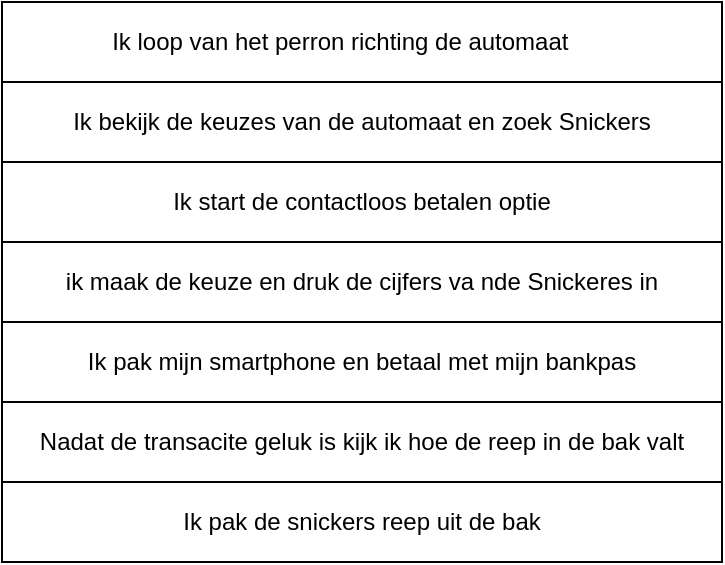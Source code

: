 <mxfile>
    <diagram id="PfRoZrBP7EvUt3IAHAfU" name="Page-1">
        <mxGraphModel dx="734" dy="1735" grid="1" gridSize="10" guides="1" tooltips="1" connect="1" arrows="1" fold="1" page="1" pageScale="1" pageWidth="827" pageHeight="1169" math="0" shadow="0">
            <root>
                <mxCell id="0"/>
                <mxCell id="1" parent="0"/>
                <mxCell id="2" value="&lt;p class=&quot;MsoListParagraph&quot; style=&quot;text-indent: -18.0pt&quot;&gt;&lt;span style=&quot;font-family: &amp;#34;symbol&amp;#34;&quot;&gt;&lt;span style=&quot;font-stretch: normal ; font-size: 7pt ; line-height: normal ; font-family: &amp;#34;times new roman&amp;#34;&quot;&gt;&amp;nbsp;&lt;/span&gt;&lt;/span&gt;Ik loop van het perron richting de automaat&lt;/p&gt;" style="rounded=0;whiteSpace=wrap;html=1;" vertex="1" parent="1">
                    <mxGeometry x="120" y="-560" width="360" height="40" as="geometry"/>
                </mxCell>
                <mxCell id="3" value="Ik bekijk de keuzes van de automaat en zoek Snickers" style="rounded=0;whiteSpace=wrap;html=1;" vertex="1" parent="1">
                    <mxGeometry x="120" y="-520" width="360" height="40" as="geometry"/>
                </mxCell>
                <mxCell id="4" value="Ik start de contactloos betalen optie" style="rounded=0;whiteSpace=wrap;html=1;" vertex="1" parent="1">
                    <mxGeometry x="120" y="-480" width="360" height="40" as="geometry"/>
                </mxCell>
                <mxCell id="5" value="ik maak de keuze en druk de cijfers va nde Snickeres in" style="rounded=0;whiteSpace=wrap;html=1;" vertex="1" parent="1">
                    <mxGeometry x="120" y="-440" width="360" height="40" as="geometry"/>
                </mxCell>
                <mxCell id="6" value="Ik pak mijn smartphone en betaal met mijn bankpas" style="rounded=0;whiteSpace=wrap;html=1;" vertex="1" parent="1">
                    <mxGeometry x="120" y="-400" width="360" height="40" as="geometry"/>
                </mxCell>
                <mxCell id="7" value="Nadat de transacite geluk is kijk ik hoe de reep in de bak valt" style="rounded=0;whiteSpace=wrap;html=1;" vertex="1" parent="1">
                    <mxGeometry x="120" y="-360" width="360" height="40" as="geometry"/>
                </mxCell>
                <mxCell id="8" value="Ik pak de snickers reep uit de bak" style="rounded=0;whiteSpace=wrap;html=1;" vertex="1" parent="1">
                    <mxGeometry x="120" y="-320" width="360" height="40" as="geometry"/>
                </mxCell>
            </root>
        </mxGraphModel>
    </diagram>
</mxfile>